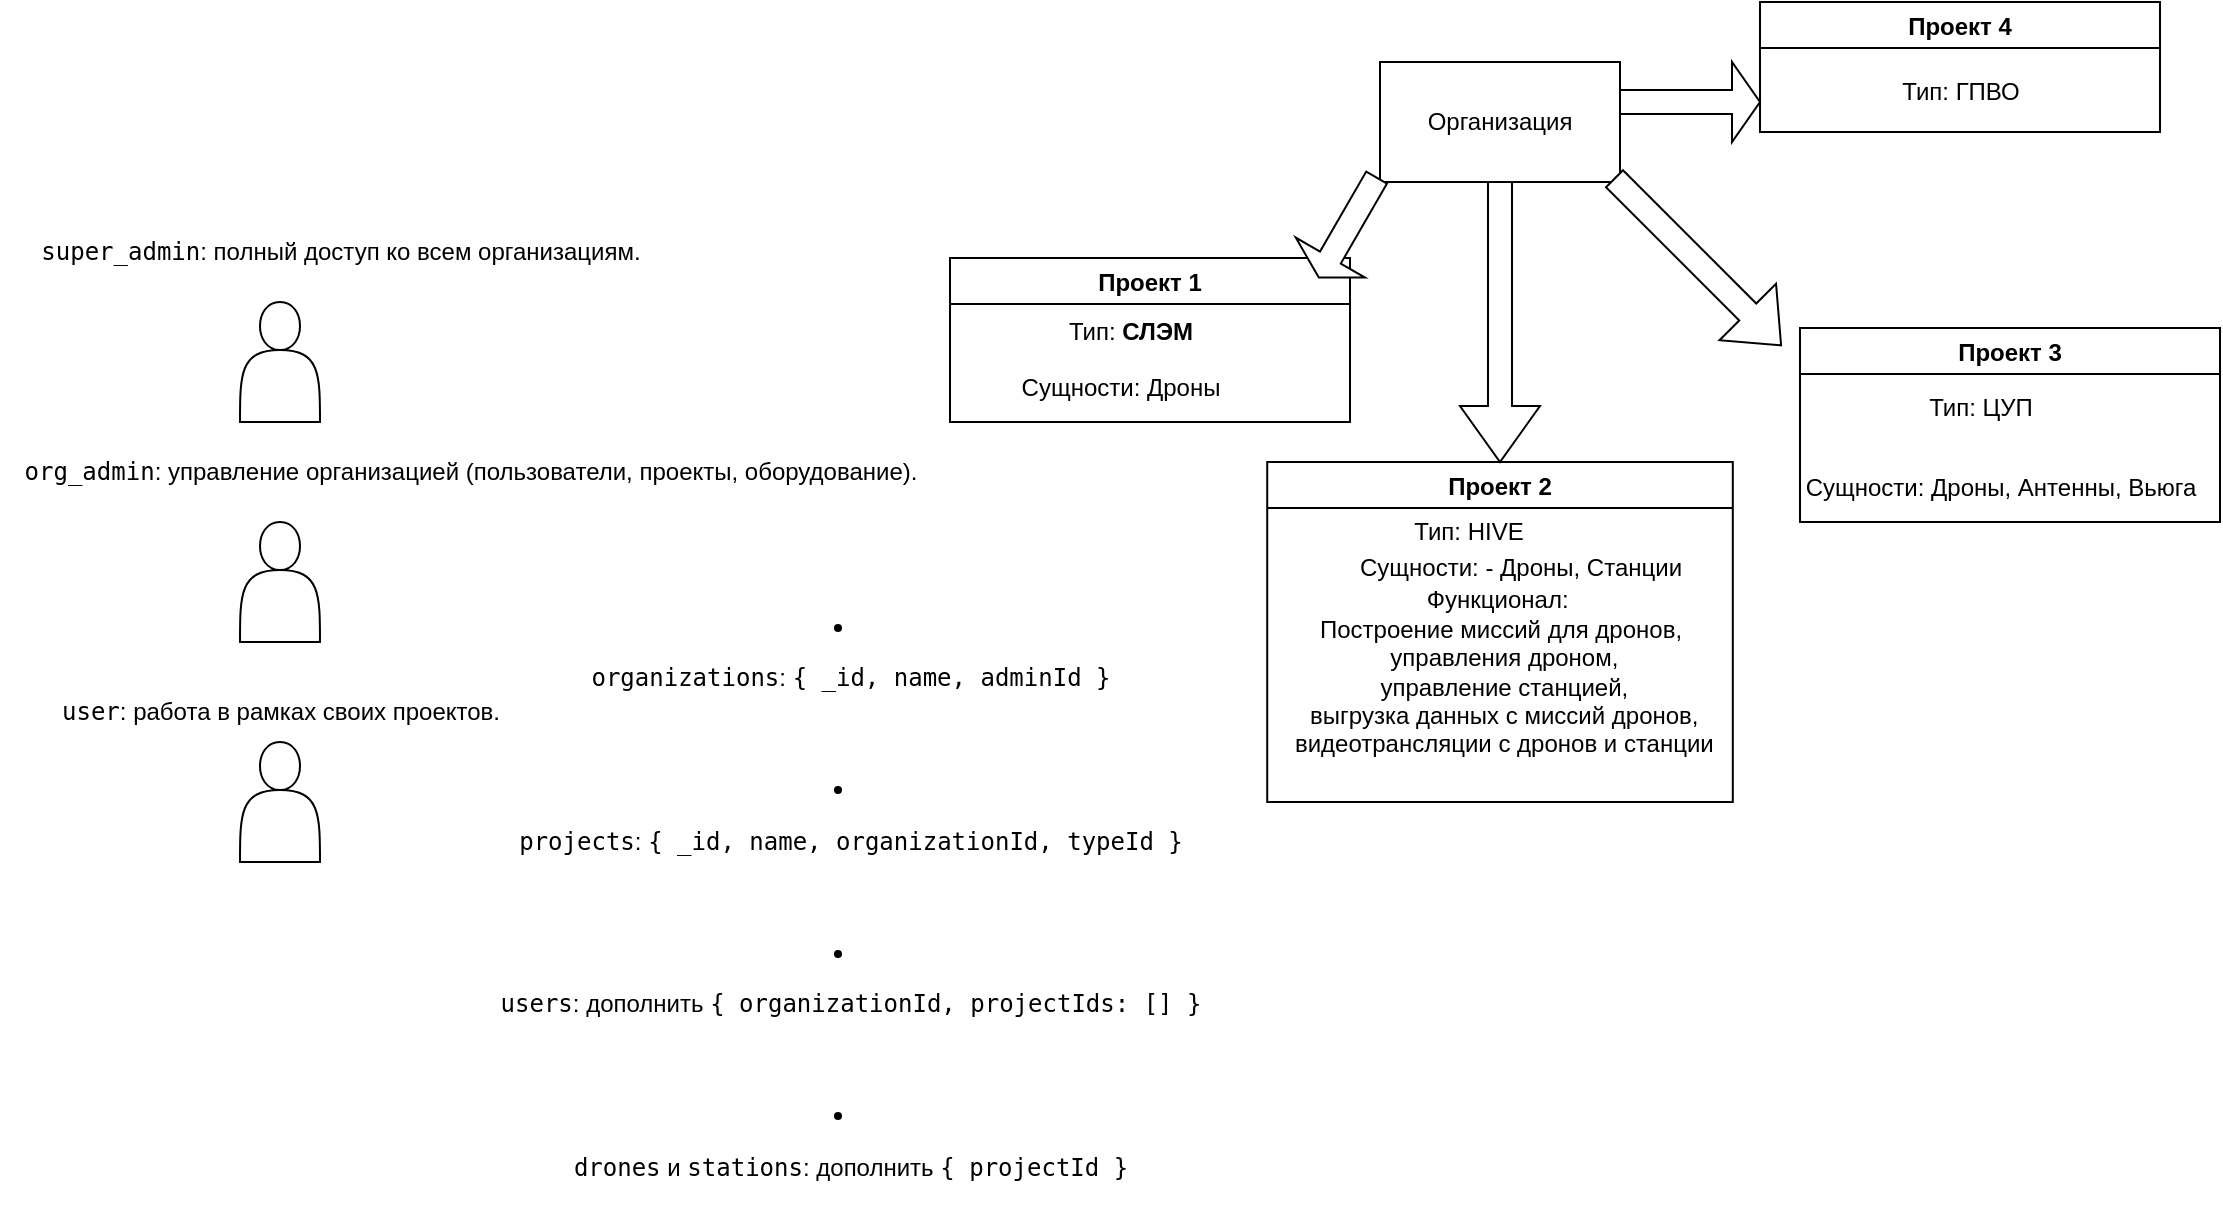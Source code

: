 <mxfile version="26.1.3">
  <diagram name="Страница — 1" id="NOrmsy85nyJQf3bmP_AI">
    <mxGraphModel dx="1355" dy="773" grid="1" gridSize="10" guides="1" tooltips="1" connect="1" arrows="1" fold="1" page="1" pageScale="1" pageWidth="1169" pageHeight="827" math="0" shadow="0">
      <root>
        <mxCell id="0" />
        <mxCell id="1" parent="0" />
        <mxCell id="tcJ703E6L3HzMBduHyRV-1" value="" style="shape=actor;whiteSpace=wrap;html=1;" vertex="1" parent="1">
          <mxGeometry x="130" y="170" width="40" height="60" as="geometry" />
        </mxCell>
        <mxCell id="tcJ703E6L3HzMBduHyRV-2" value="" style="shape=actor;whiteSpace=wrap;html=1;" vertex="1" parent="1">
          <mxGeometry x="130" y="280" width="40" height="60" as="geometry" />
        </mxCell>
        <mxCell id="tcJ703E6L3HzMBduHyRV-3" value="" style="shape=actor;whiteSpace=wrap;html=1;" vertex="1" parent="1">
          <mxGeometry x="130" y="390" width="40" height="60" as="geometry" />
        </mxCell>
        <mxCell id="tcJ703E6L3HzMBduHyRV-4" value="&lt;code data-end=&quot;386&quot; data-start=&quot;373&quot;&gt;super_admin&lt;/code&gt;: полный доступ ко всем организациям." style="text;html=1;align=center;verticalAlign=middle;resizable=0;points=[];autosize=1;strokeColor=none;fillColor=none;" vertex="1" parent="1">
          <mxGeometry x="20" y="130" width="320" height="30" as="geometry" />
        </mxCell>
        <mxCell id="tcJ703E6L3HzMBduHyRV-5" value="&lt;code data-end=&quot;440&quot; data-start=&quot;429&quot;&gt;org_admin&lt;/code&gt;: управление организацией (пользователи, проекты, оборудование)." style="text;html=1;align=center;verticalAlign=middle;resizable=0;points=[];autosize=1;strokeColor=none;fillColor=none;" vertex="1" parent="1">
          <mxGeometry x="10" y="240" width="470" height="30" as="geometry" />
        </mxCell>
        <mxCell id="tcJ703E6L3HzMBduHyRV-6" value="&lt;code data-end=&quot;516&quot; data-start=&quot;510&quot;&gt;user&lt;/code&gt;: работа в рамках своих проектов." style="text;html=1;align=center;verticalAlign=middle;resizable=0;points=[];autosize=1;strokeColor=none;fillColor=none;" vertex="1" parent="1">
          <mxGeometry x="30" y="360" width="240" height="30" as="geometry" />
        </mxCell>
        <mxCell id="tcJ703E6L3HzMBduHyRV-7" value="Организация" style="whiteSpace=wrap;html=1;" vertex="1" parent="1">
          <mxGeometry x="700" y="50" width="120" height="60" as="geometry" />
        </mxCell>
        <mxCell id="tcJ703E6L3HzMBduHyRV-8" value="Проект 1" style="swimlane;" vertex="1" parent="1">
          <mxGeometry x="485" y="148" width="200" height="82" as="geometry" />
        </mxCell>
        <mxCell id="tcJ703E6L3HzMBduHyRV-10" value="Тип:&amp;nbsp;&lt;span style=&quot;font-weight: 700;&quot;&gt;СЛЭМ&lt;/span&gt;" style="text;html=1;align=center;verticalAlign=middle;resizable=0;points=[];autosize=1;strokeColor=none;fillColor=none;" vertex="1" parent="tcJ703E6L3HzMBduHyRV-8">
          <mxGeometry x="45" y="22" width="90" height="30" as="geometry" />
        </mxCell>
        <mxCell id="tcJ703E6L3HzMBduHyRV-9" value="Проект 2" style="swimlane;" vertex="1" parent="1">
          <mxGeometry x="643.61" y="250" width="232.79" height="170" as="geometry" />
        </mxCell>
        <mxCell id="tcJ703E6L3HzMBduHyRV-11" value="Тип: HIVE" style="text;html=1;align=center;verticalAlign=middle;resizable=0;points=[];autosize=1;strokeColor=none;fillColor=none;" vertex="1" parent="tcJ703E6L3HzMBduHyRV-9">
          <mxGeometry x="60" y="20" width="80" height="30" as="geometry" />
        </mxCell>
        <mxCell id="tcJ703E6L3HzMBduHyRV-30" value="Функционал:&amp;nbsp;&lt;div&gt;Построение миссий для дронов,&lt;div&gt;&amp;nbsp;управления дроном,&lt;/div&gt;&lt;div&gt;&amp;nbsp;управление станцией,&lt;/div&gt;&lt;div&gt;&amp;nbsp;выгрузка данных с миссий дронов,&lt;/div&gt;&lt;div&gt;&amp;nbsp;видеотрансляции с дронов и станции&lt;/div&gt;&lt;/div&gt;" style="text;html=1;align=center;verticalAlign=middle;resizable=0;points=[];autosize=1;strokeColor=none;fillColor=none;" vertex="1" parent="tcJ703E6L3HzMBduHyRV-9">
          <mxGeometry x="-3.6" y="55" width="240" height="100" as="geometry" />
        </mxCell>
        <mxCell id="tcJ703E6L3HzMBduHyRV-12" value="Проект 3" style="swimlane;" vertex="1" parent="1">
          <mxGeometry x="910" y="183" width="210" height="97" as="geometry" />
        </mxCell>
        <mxCell id="tcJ703E6L3HzMBduHyRV-13" value="Тип: ЦУП" style="text;html=1;align=center;verticalAlign=middle;resizable=0;points=[];autosize=1;strokeColor=none;fillColor=none;" vertex="1" parent="tcJ703E6L3HzMBduHyRV-12">
          <mxGeometry x="50" y="25" width="80" height="30" as="geometry" />
        </mxCell>
        <mxCell id="tcJ703E6L3HzMBduHyRV-26" value="Сущности: Дроны, Антенны, Вьюга" style="text;html=1;align=center;verticalAlign=middle;resizable=0;points=[];autosize=1;strokeColor=none;fillColor=none;" vertex="1" parent="tcJ703E6L3HzMBduHyRV-12">
          <mxGeometry x="-10" y="65" width="220" height="30" as="geometry" />
        </mxCell>
        <mxCell id="tcJ703E6L3HzMBduHyRV-14" value="Проект 4" style="swimlane;" vertex="1" parent="1">
          <mxGeometry x="890" y="20" width="200" height="65" as="geometry" />
        </mxCell>
        <mxCell id="tcJ703E6L3HzMBduHyRV-15" value="Тип: ГПВО" style="text;html=1;align=center;verticalAlign=middle;resizable=0;points=[];autosize=1;strokeColor=none;fillColor=none;" vertex="1" parent="tcJ703E6L3HzMBduHyRV-14">
          <mxGeometry x="60" y="30" width="80" height="30" as="geometry" />
        </mxCell>
        <mxCell id="tcJ703E6L3HzMBduHyRV-22" value="" style="shape=singleArrow;direction=west;whiteSpace=wrap;html=1;rotation=-60;" vertex="1" parent="1">
          <mxGeometry x="654.97" y="112.78" width="57.79" height="40" as="geometry" />
        </mxCell>
        <mxCell id="tcJ703E6L3HzMBduHyRV-23" value="Сущности: - Дроны, Станции" style="text;html=1;align=center;verticalAlign=middle;resizable=0;points=[];autosize=1;strokeColor=none;fillColor=none;" vertex="1" parent="1">
          <mxGeometry x="680" y="288" width="180" height="30" as="geometry" />
        </mxCell>
        <mxCell id="tcJ703E6L3HzMBduHyRV-24" value="Сущности: Дроны" style="text;html=1;align=center;verticalAlign=middle;resizable=0;points=[];autosize=1;strokeColor=none;fillColor=none;" vertex="1" parent="1">
          <mxGeometry x="510" y="198" width="120" height="30" as="geometry" />
        </mxCell>
        <mxCell id="tcJ703E6L3HzMBduHyRV-27" value="" style="shape=singleArrow;direction=south;whiteSpace=wrap;html=1;" vertex="1" parent="1">
          <mxGeometry x="740" y="110" width="40" height="140" as="geometry" />
        </mxCell>
        <mxCell id="tcJ703E6L3HzMBduHyRV-28" value="" style="shape=singleArrow;whiteSpace=wrap;html=1;" vertex="1" parent="1">
          <mxGeometry x="820" y="50" width="70" height="40" as="geometry" />
        </mxCell>
        <mxCell id="tcJ703E6L3HzMBduHyRV-29" value="" style="shape=singleArrow;direction=west;whiteSpace=wrap;html=1;rotation=-135;" vertex="1" parent="1">
          <mxGeometry x="800" y="130" width="117.79" height="40" as="geometry" />
        </mxCell>
        <mxCell id="tcJ703E6L3HzMBduHyRV-32" value="&lt;li class=&quot;&quot; data-end=&quot;162&quot; data-start=&quot;119&quot;&gt;&lt;p class=&quot;&quot; data-end=&quot;162&quot; data-start=&quot;121&quot;&gt;&lt;code data-end=&quot;136&quot; data-start=&quot;121&quot;&gt;organizations&lt;/code&gt;: &lt;code data-end=&quot;162&quot; data-start=&quot;138&quot;&gt;{ _id, name, adminId }&lt;/code&gt;&lt;/p&gt;&lt;br&gt;&lt;/li&gt;&lt;br&gt;&lt;li class=&quot;&quot; data-end=&quot;211&quot; data-start=&quot;166&quot;&gt;&lt;br&gt;&lt;p class=&quot;&quot; data-end=&quot;211&quot; data-start=&quot;168&quot;&gt;&lt;code data-end=&quot;178&quot; data-start=&quot;168&quot;&gt;projects&lt;/code&gt;: &lt;code data-end=&quot;211&quot; data-start=&quot;180&quot;&gt;{ _id, name, organizationId, typeId }&lt;/code&gt;&lt;/p&gt;&lt;br&gt;&lt;/li&gt;&lt;br&gt;&lt;li class=&quot;&quot; data-end=&quot;272&quot; data-start=&quot;215&quot;&gt;&lt;br&gt;&lt;p class=&quot;&quot; data-end=&quot;272&quot; data-start=&quot;217&quot;&gt;&lt;code data-end=&quot;224&quot; data-start=&quot;217&quot;&gt;users&lt;/code&gt;: дополнить &lt;code data-end=&quot;272&quot; data-start=&quot;236&quot;&gt;{ organizationId, projectIds: [] }&lt;/code&gt;&lt;/p&gt;&lt;br&gt;&lt;/li&gt;&lt;br&gt;&lt;li class=&quot;&quot; data-end=&quot;326&quot; data-start=&quot;276&quot;&gt;&lt;br&gt;&lt;p class=&quot;&quot; data-end=&quot;326&quot; data-start=&quot;278&quot;&gt;&lt;code data-end=&quot;286&quot; data-start=&quot;278&quot;&gt;drones&lt;/code&gt; и &lt;code data-end=&quot;299&quot; data-start=&quot;289&quot;&gt;stations&lt;/code&gt;: дополнить &lt;code data-is-only-node=&quot;&quot; data-end=&quot;326&quot; data-start=&quot;311&quot;&gt;{ projectId }&lt;/code&gt;&lt;/p&gt;&lt;/li&gt;" style="text;html=1;align=center;verticalAlign=middle;resizable=0;points=[];autosize=1;strokeColor=none;fillColor=none;" vertex="1" parent="1">
          <mxGeometry x="250" y="318" width="370" height="310" as="geometry" />
        </mxCell>
      </root>
    </mxGraphModel>
  </diagram>
</mxfile>
